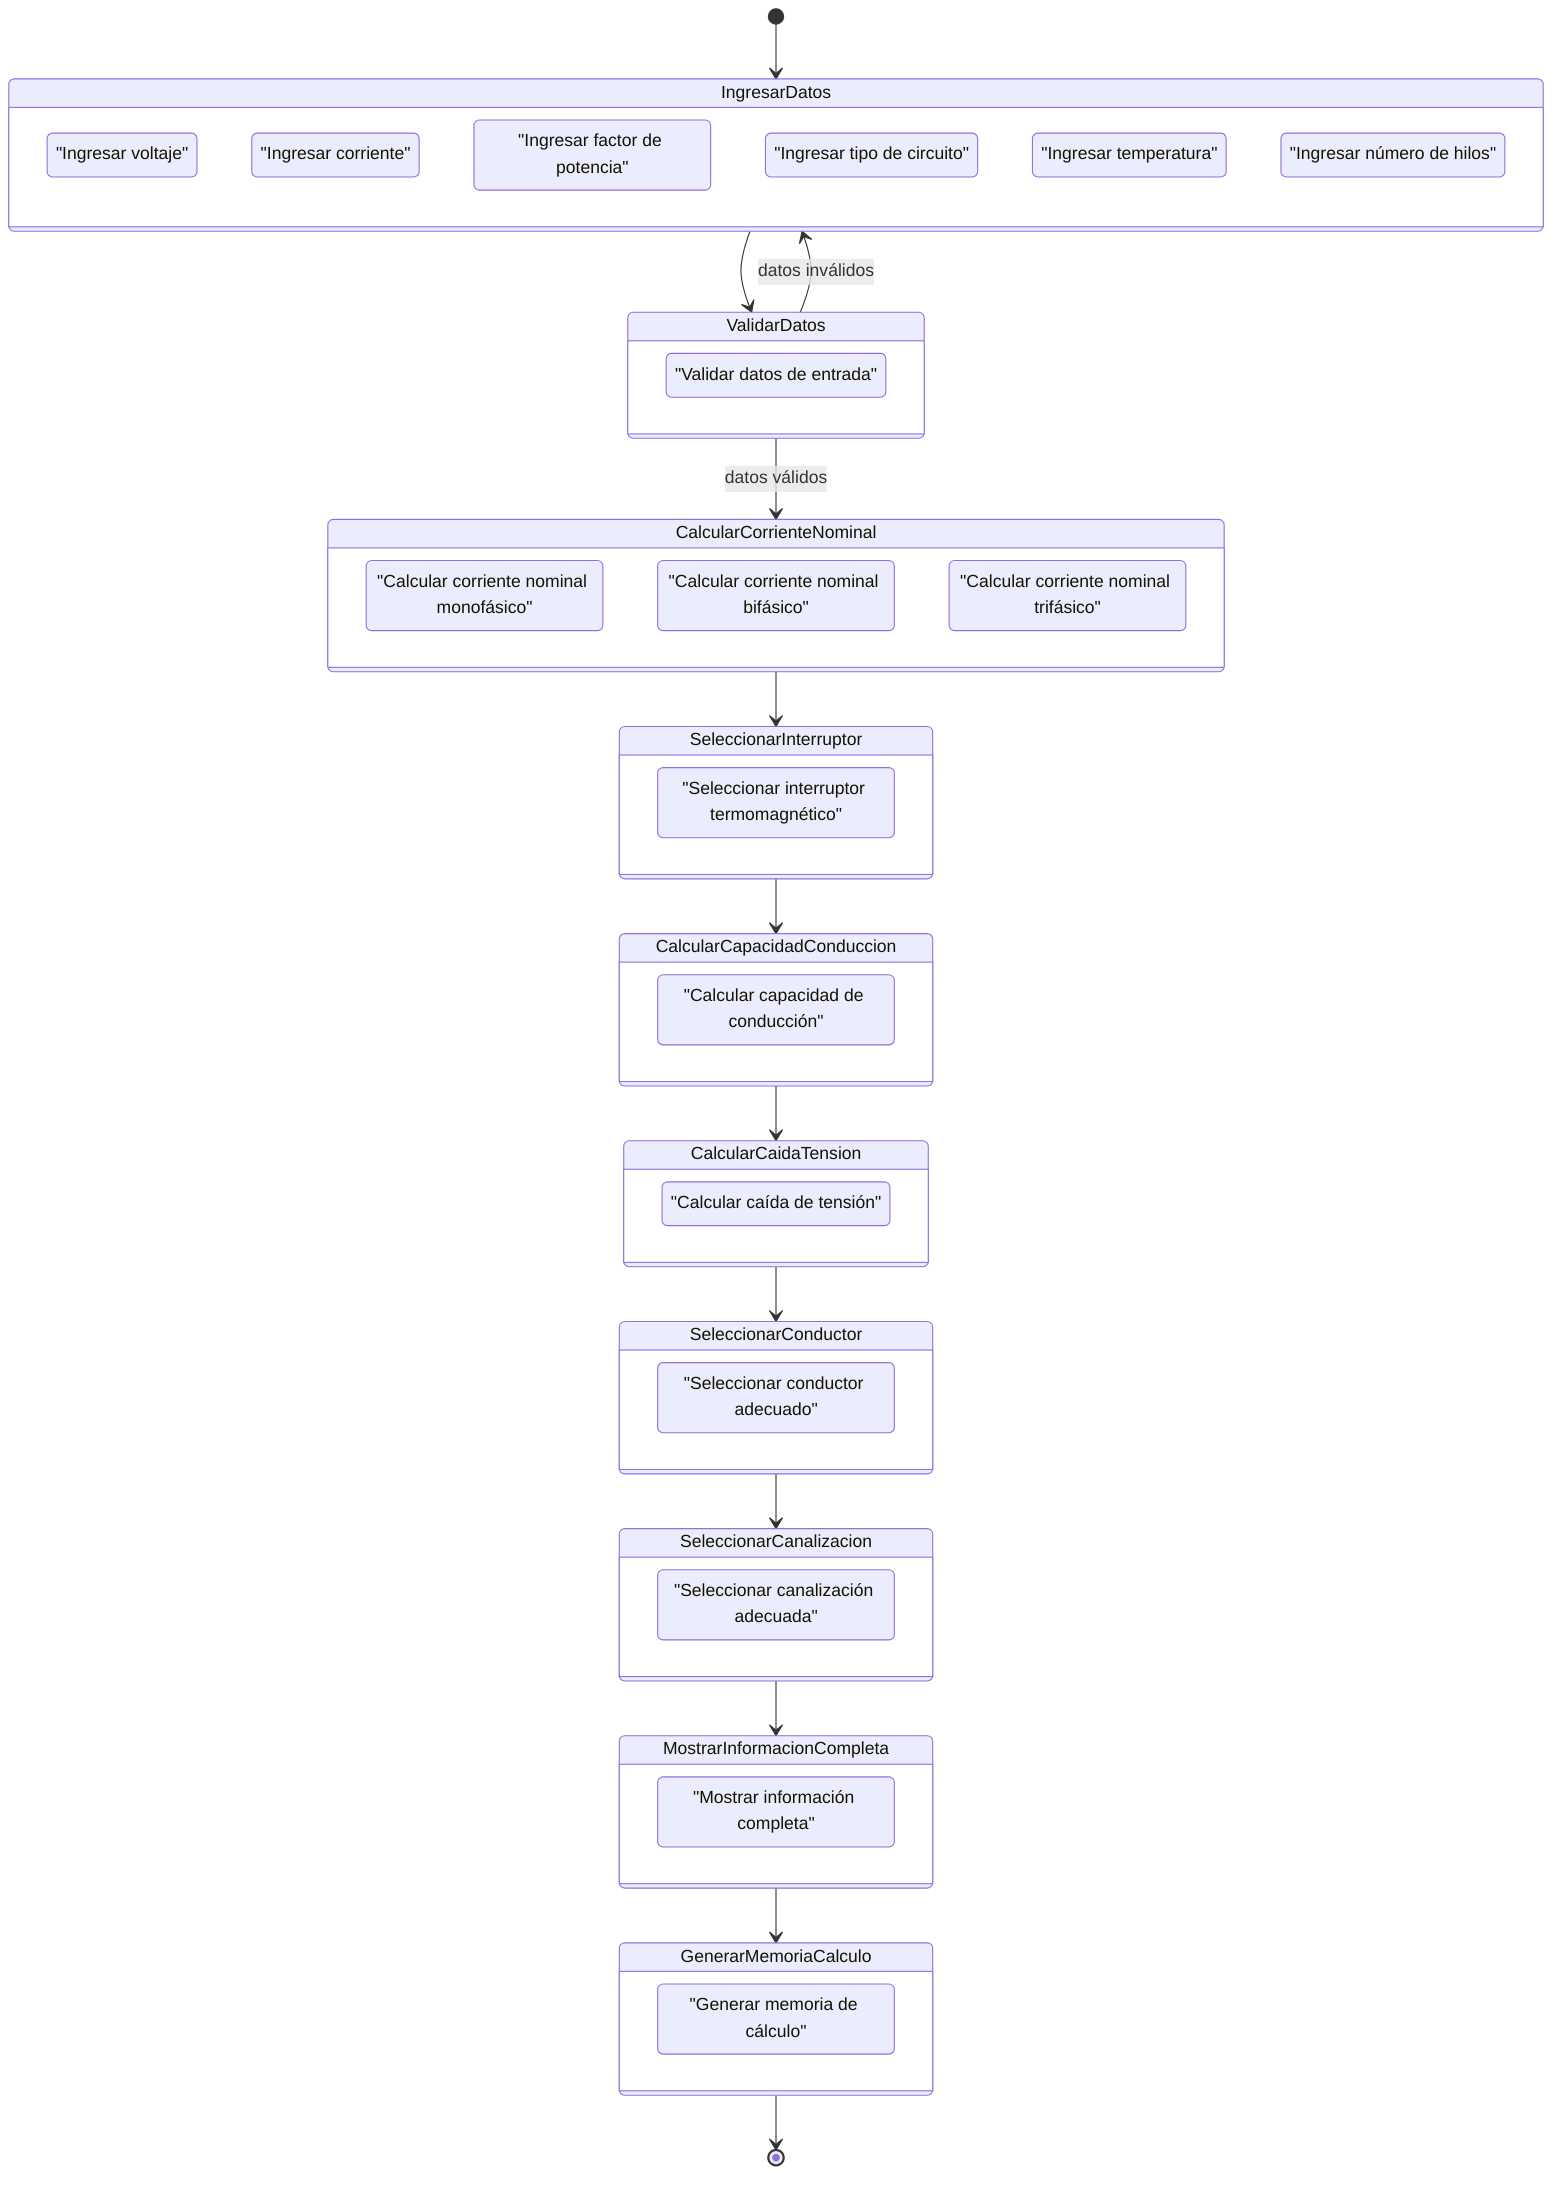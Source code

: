 stateDiagram-v2
    [*] --> IngresarDatos
    IngresarDatos --> ValidarDatos
    ValidarDatos --> CalcularCorrienteNominal : datos válidos
    ValidarDatos --> IngresarDatos : datos inválidos

    CalcularCorrienteNominal --> SeleccionarInterruptor
    SeleccionarInterruptor --> CalcularCapacidadConduccion
    CalcularCapacidadConduccion --> CalcularCaidaTension
    CalcularCaidaTension --> SeleccionarConductor
    SeleccionarConductor --> SeleccionarCanalizacion
    SeleccionarCanalizacion --> MostrarInformacionCompleta
    MostrarInformacionCompleta --> GenerarMemoriaCalculo
    GenerarMemoriaCalculo --> [*]

    state IngresarDatos {
        IngresarVoltaje : "Ingresar voltaje"
        IngresarCorriente : "Ingresar corriente"
        IngresarFactorPotencia : "Ingresar factor de potencia"
        IngresarTipoCircuito : "Ingresar tipo de circuito"
        IngresarTemperatura : "Ingresar temperatura"
        IngresarNumeroHilos : "Ingresar número de hilos"
    }
    
    state ValidarDatos {
        ValidarEntrada : "Validar datos de entrada"
    }

    state CalcularCorrienteNominal {
        Monofasico : "Calcular corriente nominal monofásico"
        Bifasico : "Calcular corriente nominal bifásico"
        Trifasico : "Calcular corriente nominal trifásico"
    }

    state SeleccionarInterruptor {
        Seleccionar : "Seleccionar interruptor termomagnético"
    }

    state CalcularCapacidadConduccion {
        CapacidadConduccion : "Calcular capacidad de conducción"
    }

    state CalcularCaidaTension {
        CaidaTension : "Calcular caída de tensión"
    }

    state SeleccionarConductor {
        Conductor : "Seleccionar conductor adecuado"
    }

    state SeleccionarCanalizacion {
        Canalizacion : "Seleccionar canalización adecuada"
    }

    state MostrarInformacionCompleta {
        InformacionCompleta : "Mostrar información completa"
    }

    state GenerarMemoriaCalculo {
        MemoriaCalculo : "Generar memoria de cálculo"
    }